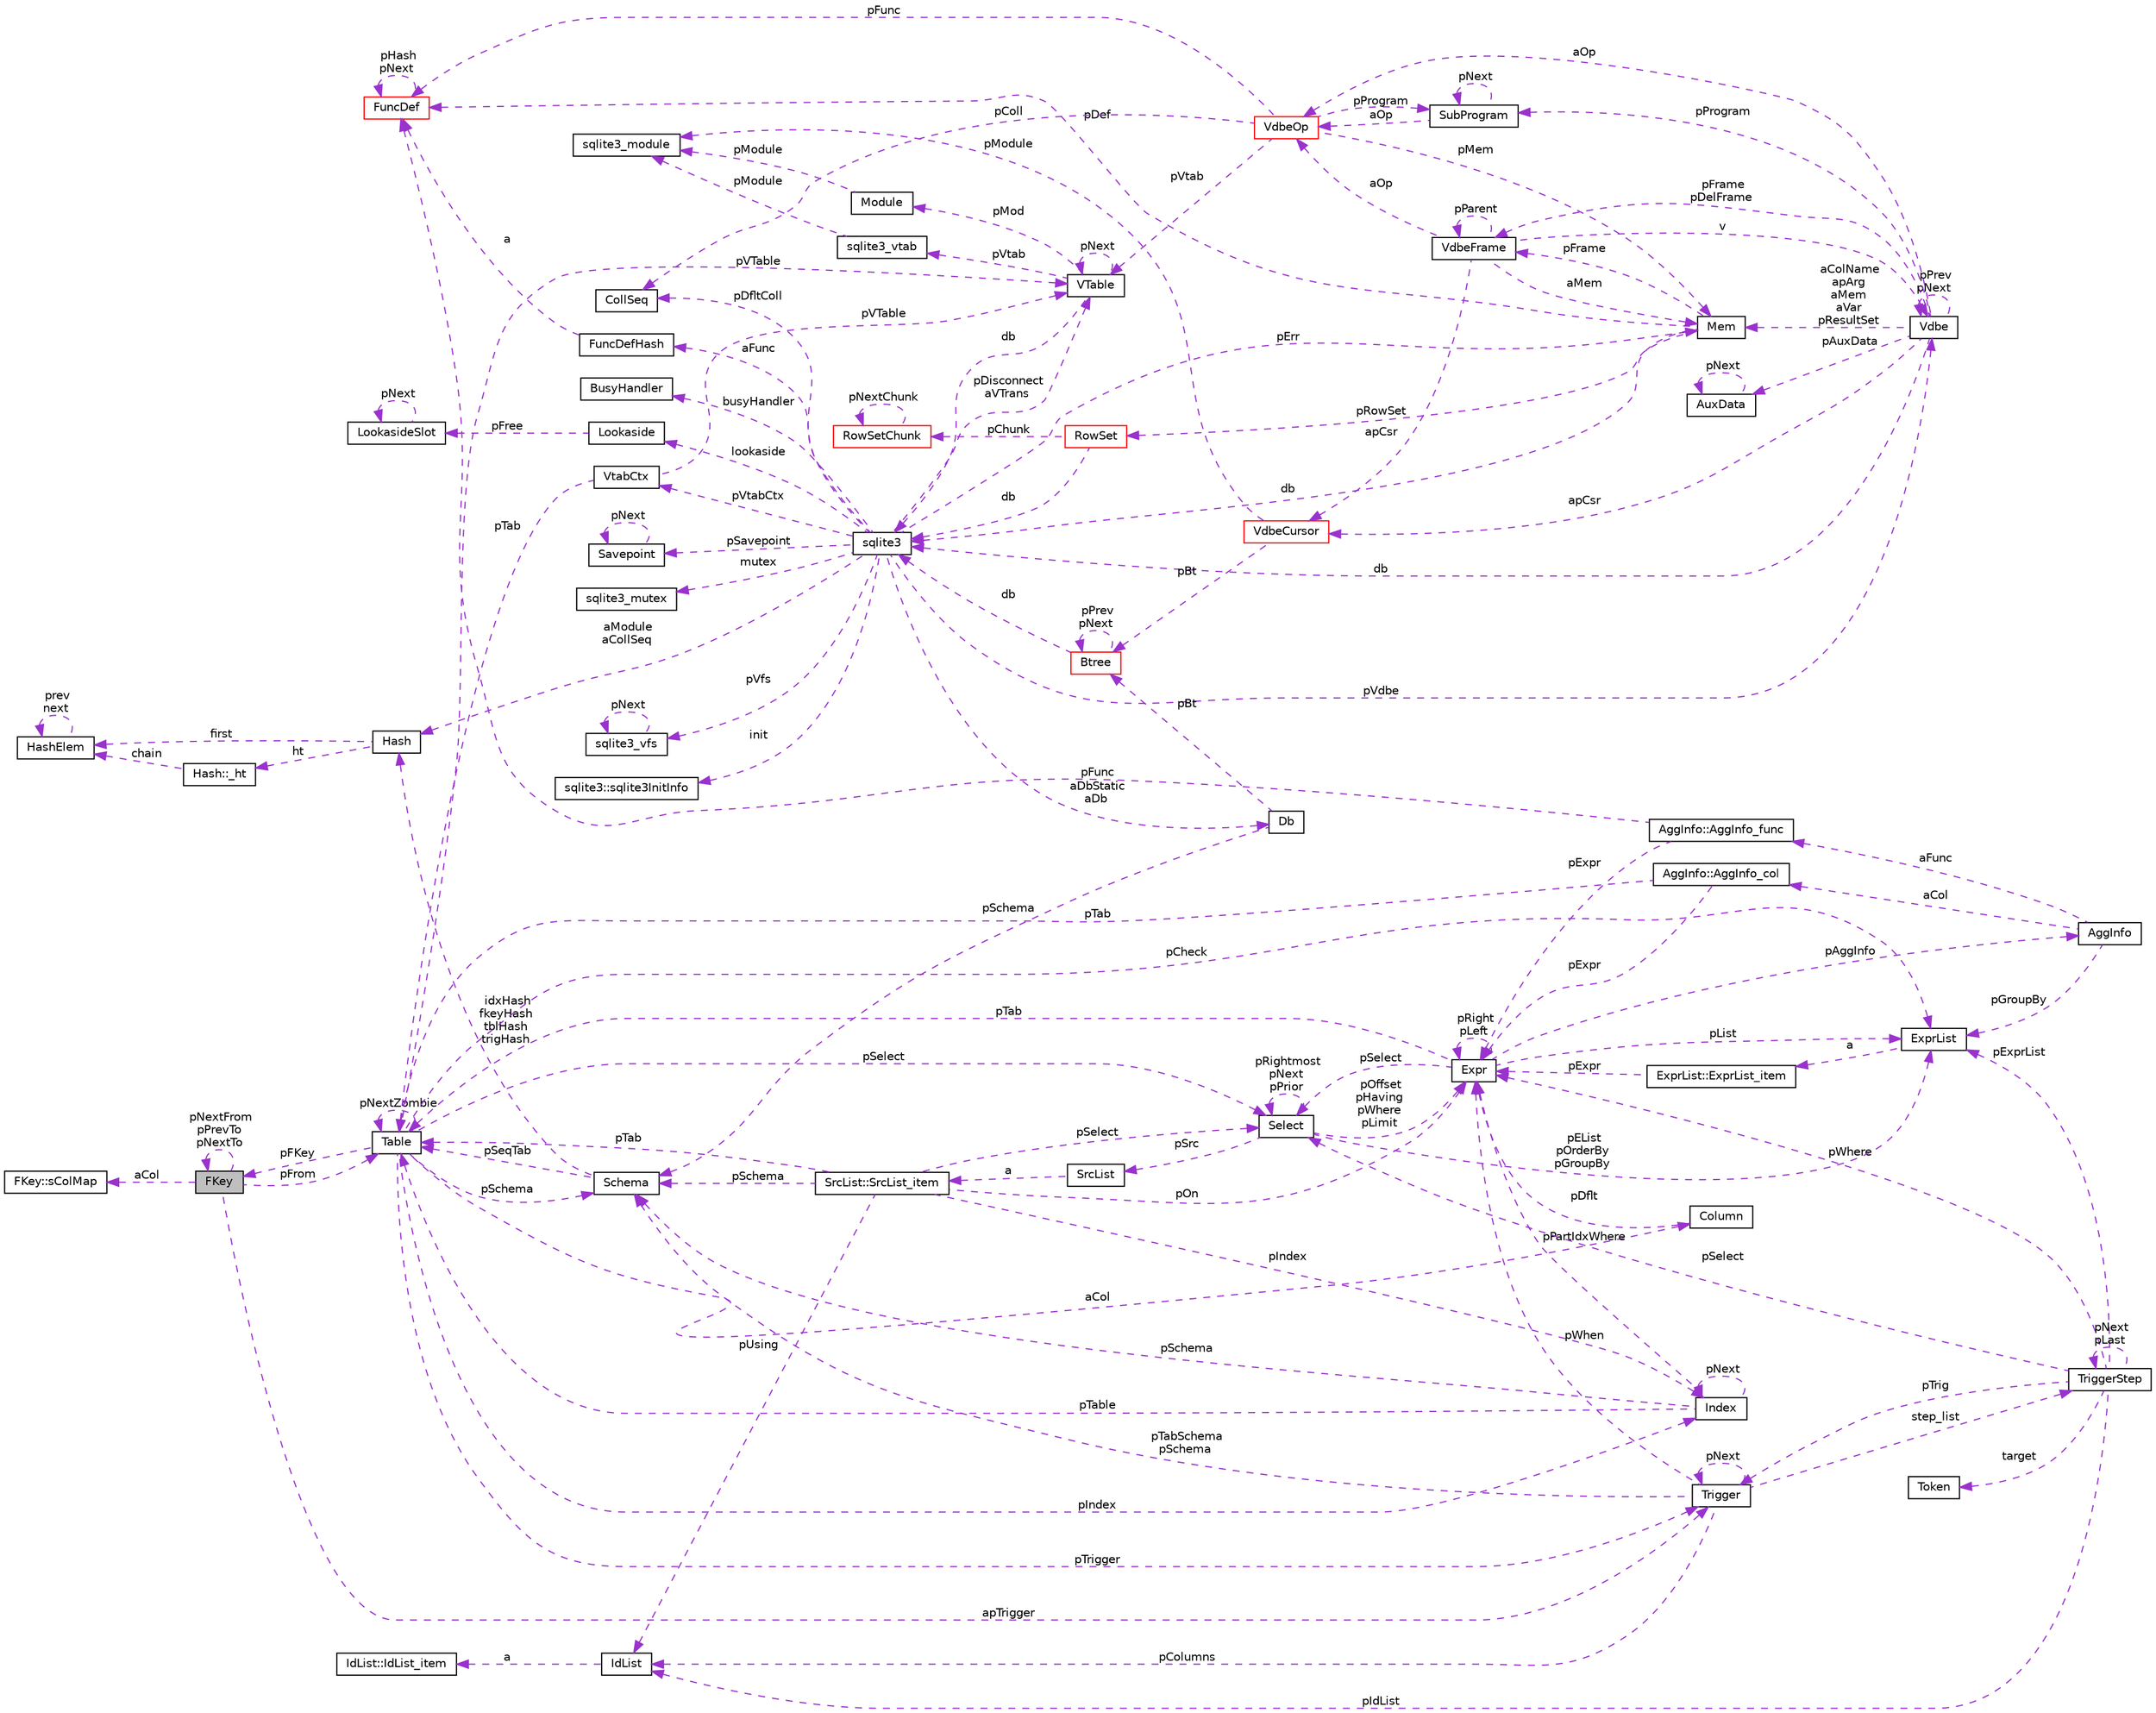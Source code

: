 digraph G
{
 // INTERACTIVE_SVG=YES
  edge [fontname="Helvetica",fontsize="10",labelfontname="Helvetica",labelfontsize="10"];
  node [fontname="Helvetica",fontsize="10",shape=record];
  rankdir="LR";
  Node1 [label="FKey",height=0.2,width=0.4,color="black", fillcolor="grey75", style="filled" fontcolor="black"];
  Node2 -> Node1 [dir="back",color="darkorchid3",fontsize="10",style="dashed",label=" aCol" ,fontname="Helvetica"];
  Node2 [label="FKey::sColMap",height=0.2,width=0.4,color="black", fillcolor="white", style="filled",URL="$d9/dce/struct_f_key_1_1s_col_map.html"];
  Node1 -> Node1 [dir="back",color="darkorchid3",fontsize="10",style="dashed",label=" pNextFrom\npPrevTo\npNextTo" ,fontname="Helvetica"];
  Node3 -> Node1 [dir="back",color="darkorchid3",fontsize="10",style="dashed",label=" pFrom" ,fontname="Helvetica"];
  Node3 [label="Table",height=0.2,width=0.4,color="black", fillcolor="white", style="filled",URL="$d5/d0d/struct_table.html"];
  Node4 -> Node3 [dir="back",color="darkorchid3",fontsize="10",style="dashed",label=" pSchema" ,fontname="Helvetica"];
  Node4 [label="Schema",height=0.2,width=0.4,color="black", fillcolor="white", style="filled",URL="$df/d15/struct_schema.html"];
  Node3 -> Node4 [dir="back",color="darkorchid3",fontsize="10",style="dashed",label=" pSeqTab" ,fontname="Helvetica"];
  Node5 -> Node4 [dir="back",color="darkorchid3",fontsize="10",style="dashed",label=" idxHash\nfkeyHash\ntblHash\ntrigHash" ,fontname="Helvetica"];
  Node5 [label="Hash",height=0.2,width=0.4,color="black", fillcolor="white", style="filled",URL="$d2/d7a/struct_hash.html"];
  Node6 -> Node5 [dir="back",color="darkorchid3",fontsize="10",style="dashed",label=" ht" ,fontname="Helvetica"];
  Node6 [label="Hash::_ht",height=0.2,width=0.4,color="black", fillcolor="white", style="filled",URL="$dd/d00/struct_hash_1_1__ht.html"];
  Node7 -> Node6 [dir="back",color="darkorchid3",fontsize="10",style="dashed",label=" chain" ,fontname="Helvetica"];
  Node7 [label="HashElem",height=0.2,width=0.4,color="black", fillcolor="white", style="filled",URL="$df/d01/struct_hash_elem.html"];
  Node7 -> Node7 [dir="back",color="darkorchid3",fontsize="10",style="dashed",label=" prev\nnext" ,fontname="Helvetica"];
  Node7 -> Node5 [dir="back",color="darkorchid3",fontsize="10",style="dashed",label=" first" ,fontname="Helvetica"];
  Node8 -> Node3 [dir="back",color="darkorchid3",fontsize="10",style="dashed",label=" aCol" ,fontname="Helvetica"];
  Node8 [label="Column",height=0.2,width=0.4,color="black", fillcolor="white", style="filled",URL="$d0/d14/struct_column.html"];
  Node9 -> Node8 [dir="back",color="darkorchid3",fontsize="10",style="dashed",label=" pDflt" ,fontname="Helvetica"];
  Node9 [label="Expr",height=0.2,width=0.4,color="black", fillcolor="white", style="filled",URL="$d1/dbc/struct_expr.html"];
  Node10 -> Node9 [dir="back",color="darkorchid3",fontsize="10",style="dashed",label=" pAggInfo" ,fontname="Helvetica"];
  Node10 [label="AggInfo",height=0.2,width=0.4,color="black", fillcolor="white", style="filled",URL="$d6/d85/struct_agg_info.html"];
  Node11 -> Node10 [dir="back",color="darkorchid3",fontsize="10",style="dashed",label=" aCol" ,fontname="Helvetica"];
  Node11 [label="AggInfo::AggInfo_col",height=0.2,width=0.4,color="black", fillcolor="white", style="filled",URL="$d8/dbd/struct_agg_info_1_1_agg_info__col.html"];
  Node9 -> Node11 [dir="back",color="darkorchid3",fontsize="10",style="dashed",label=" pExpr" ,fontname="Helvetica"];
  Node3 -> Node11 [dir="back",color="darkorchid3",fontsize="10",style="dashed",label=" pTab" ,fontname="Helvetica"];
  Node12 -> Node10 [dir="back",color="darkorchid3",fontsize="10",style="dashed",label=" aFunc" ,fontname="Helvetica"];
  Node12 [label="AggInfo::AggInfo_func",height=0.2,width=0.4,color="black", fillcolor="white", style="filled",URL="$de/d24/struct_agg_info_1_1_agg_info__func.html"];
  Node9 -> Node12 [dir="back",color="darkorchid3",fontsize="10",style="dashed",label=" pExpr" ,fontname="Helvetica"];
  Node13 -> Node12 [dir="back",color="darkorchid3",fontsize="10",style="dashed",label=" pFunc" ,fontname="Helvetica"];
  Node13 [label="FuncDef",height=0.2,width=0.4,color="red", fillcolor="white", style="filled",URL="$df/d38/struct_func_def.html"];
  Node13 -> Node13 [dir="back",color="darkorchid3",fontsize="10",style="dashed",label=" pHash\npNext" ,fontname="Helvetica"];
  Node14 -> Node10 [dir="back",color="darkorchid3",fontsize="10",style="dashed",label=" pGroupBy" ,fontname="Helvetica"];
  Node14 [label="ExprList",height=0.2,width=0.4,color="black", fillcolor="white", style="filled",URL="$de/d20/struct_expr_list.html"];
  Node15 -> Node14 [dir="back",color="darkorchid3",fontsize="10",style="dashed",label=" a" ,fontname="Helvetica"];
  Node15 [label="ExprList::ExprList_item",height=0.2,width=0.4,color="black", fillcolor="white", style="filled",URL="$d8/d73/struct_expr_list_1_1_expr_list__item.html"];
  Node9 -> Node15 [dir="back",color="darkorchid3",fontsize="10",style="dashed",label=" pExpr" ,fontname="Helvetica"];
  Node9 -> Node9 [dir="back",color="darkorchid3",fontsize="10",style="dashed",label=" pRight\npLeft" ,fontname="Helvetica"];
  Node3 -> Node9 [dir="back",color="darkorchid3",fontsize="10",style="dashed",label=" pTab" ,fontname="Helvetica"];
  Node16 -> Node9 [dir="back",color="darkorchid3",fontsize="10",style="dashed",label=" pSelect" ,fontname="Helvetica"];
  Node16 [label="Select",height=0.2,width=0.4,color="black", fillcolor="white", style="filled",URL="$d2/d1c/struct_select.html"];
  Node9 -> Node16 [dir="back",color="darkorchid3",fontsize="10",style="dashed",label=" pOffset\npHaving\npWhere\npLimit" ,fontname="Helvetica"];
  Node16 -> Node16 [dir="back",color="darkorchid3",fontsize="10",style="dashed",label=" pRightmost\npNext\npPrior" ,fontname="Helvetica"];
  Node17 -> Node16 [dir="back",color="darkorchid3",fontsize="10",style="dashed",label=" pSrc" ,fontname="Helvetica"];
  Node17 [label="SrcList",height=0.2,width=0.4,color="black", fillcolor="white", style="filled",URL="$dc/dc1/struct_src_list.html"];
  Node18 -> Node17 [dir="back",color="darkorchid3",fontsize="10",style="dashed",label=" a" ,fontname="Helvetica"];
  Node18 [label="SrcList::SrcList_item",height=0.2,width=0.4,color="black", fillcolor="white", style="filled",URL="$d4/dc2/struct_src_list_1_1_src_list__item.html"];
  Node4 -> Node18 [dir="back",color="darkorchid3",fontsize="10",style="dashed",label=" pSchema" ,fontname="Helvetica"];
  Node9 -> Node18 [dir="back",color="darkorchid3",fontsize="10",style="dashed",label=" pOn" ,fontname="Helvetica"];
  Node19 -> Node18 [dir="back",color="darkorchid3",fontsize="10",style="dashed",label=" pUsing" ,fontname="Helvetica"];
  Node19 [label="IdList",height=0.2,width=0.4,color="black", fillcolor="white", style="filled",URL="$d6/d05/struct_id_list.html"];
  Node20 -> Node19 [dir="back",color="darkorchid3",fontsize="10",style="dashed",label=" a" ,fontname="Helvetica"];
  Node20 [label="IdList::IdList_item",height=0.2,width=0.4,color="black", fillcolor="white", style="filled",URL="$d2/d66/struct_id_list_1_1_id_list__item.html"];
  Node3 -> Node18 [dir="back",color="darkorchid3",fontsize="10",style="dashed",label=" pTab" ,fontname="Helvetica"];
  Node16 -> Node18 [dir="back",color="darkorchid3",fontsize="10",style="dashed",label=" pSelect" ,fontname="Helvetica"];
  Node21 -> Node18 [dir="back",color="darkorchid3",fontsize="10",style="dashed",label=" pIndex" ,fontname="Helvetica"];
  Node21 [label="Index",height=0.2,width=0.4,color="black", fillcolor="white", style="filled",URL="$dc/d6f/struct_index.html"];
  Node4 -> Node21 [dir="back",color="darkorchid3",fontsize="10",style="dashed",label=" pSchema" ,fontname="Helvetica"];
  Node9 -> Node21 [dir="back",color="darkorchid3",fontsize="10",style="dashed",label=" pPartIdxWhere" ,fontname="Helvetica"];
  Node3 -> Node21 [dir="back",color="darkorchid3",fontsize="10",style="dashed",label=" pTable" ,fontname="Helvetica"];
  Node21 -> Node21 [dir="back",color="darkorchid3",fontsize="10",style="dashed",label=" pNext" ,fontname="Helvetica"];
  Node14 -> Node16 [dir="back",color="darkorchid3",fontsize="10",style="dashed",label=" pEList\npOrderBy\npGroupBy" ,fontname="Helvetica"];
  Node14 -> Node9 [dir="back",color="darkorchid3",fontsize="10",style="dashed",label=" pList" ,fontname="Helvetica"];
  Node1 -> Node3 [dir="back",color="darkorchid3",fontsize="10",style="dashed",label=" pFKey" ,fontname="Helvetica"];
  Node22 -> Node3 [dir="back",color="darkorchid3",fontsize="10",style="dashed",label=" pVTable" ,fontname="Helvetica"];
  Node22 [label="VTable",height=0.2,width=0.4,color="black", fillcolor="white", style="filled",URL="$db/d7e/struct_v_table.html"];
  Node23 -> Node22 [dir="back",color="darkorchid3",fontsize="10",style="dashed",label=" db" ,fontname="Helvetica"];
  Node23 [label="sqlite3",height=0.2,width=0.4,color="black", fillcolor="white", style="filled",URL="$d9/dcd/structsqlite3.html"];
  Node24 -> Node23 [dir="back",color="darkorchid3",fontsize="10",style="dashed",label=" pErr" ,fontname="Helvetica"];
  Node24 [label="Mem",height=0.2,width=0.4,color="black", fillcolor="white", style="filled",URL="$df/d48/struct_mem.html"];
  Node23 -> Node24 [dir="back",color="darkorchid3",fontsize="10",style="dashed",label=" db" ,fontname="Helvetica"];
  Node25 -> Node24 [dir="back",color="darkorchid3",fontsize="10",style="dashed",label=" pFrame" ,fontname="Helvetica"];
  Node25 [label="VdbeFrame",height=0.2,width=0.4,color="black", fillcolor="white", style="filled",URL="$de/d74/struct_vdbe_frame.html"];
  Node24 -> Node25 [dir="back",color="darkorchid3",fontsize="10",style="dashed",label=" aMem" ,fontname="Helvetica"];
  Node26 -> Node25 [dir="back",color="darkorchid3",fontsize="10",style="dashed",label=" v" ,fontname="Helvetica"];
  Node26 [label="Vdbe",height=0.2,width=0.4,color="black", fillcolor="white", style="filled",URL="$db/df8/struct_vdbe.html"];
  Node26 -> Node26 [dir="back",color="darkorchid3",fontsize="10",style="dashed",label=" pPrev\npNext" ,fontname="Helvetica"];
  Node24 -> Node26 [dir="back",color="darkorchid3",fontsize="10",style="dashed",label=" aColName\napArg\naMem\naVar\npResultSet" ,fontname="Helvetica"];
  Node23 -> Node26 [dir="back",color="darkorchid3",fontsize="10",style="dashed",label=" db" ,fontname="Helvetica"];
  Node25 -> Node26 [dir="back",color="darkorchid3",fontsize="10",style="dashed",label=" pFrame\npDelFrame" ,fontname="Helvetica"];
  Node27 -> Node26 [dir="back",color="darkorchid3",fontsize="10",style="dashed",label=" pAuxData" ,fontname="Helvetica"];
  Node27 [label="AuxData",height=0.2,width=0.4,color="black", fillcolor="white", style="filled",URL="$d5/d59/struct_aux_data.html"];
  Node27 -> Node27 [dir="back",color="darkorchid3",fontsize="10",style="dashed",label=" pNext" ,fontname="Helvetica"];
  Node28 -> Node26 [dir="back",color="darkorchid3",fontsize="10",style="dashed",label=" pProgram" ,fontname="Helvetica"];
  Node28 [label="SubProgram",height=0.2,width=0.4,color="black", fillcolor="white", style="filled",URL="$d4/d16/struct_sub_program.html"];
  Node28 -> Node28 [dir="back",color="darkorchid3",fontsize="10",style="dashed",label=" pNext" ,fontname="Helvetica"];
  Node29 -> Node28 [dir="back",color="darkorchid3",fontsize="10",style="dashed",label=" aOp" ,fontname="Helvetica"];
  Node29 [label="VdbeOp",height=0.2,width=0.4,color="red", fillcolor="white", style="filled",URL="$d2/dd9/struct_vdbe_op.html"];
  Node24 -> Node29 [dir="back",color="darkorchid3",fontsize="10",style="dashed",label=" pMem" ,fontname="Helvetica"];
  Node30 -> Node29 [dir="back",color="darkorchid3",fontsize="10",style="dashed",label=" pColl" ,fontname="Helvetica"];
  Node30 [label="CollSeq",height=0.2,width=0.4,color="black", fillcolor="white", style="filled",URL="$d0/d7d/struct_coll_seq.html"];
  Node22 -> Node29 [dir="back",color="darkorchid3",fontsize="10",style="dashed",label=" pVtab" ,fontname="Helvetica"];
  Node28 -> Node29 [dir="back",color="darkorchid3",fontsize="10",style="dashed",label=" pProgram" ,fontname="Helvetica"];
  Node13 -> Node29 [dir="back",color="darkorchid3",fontsize="10",style="dashed",label=" pFunc" ,fontname="Helvetica"];
  Node31 -> Node26 [dir="back",color="darkorchid3",fontsize="10",style="dashed",label=" apCsr" ,fontname="Helvetica"];
  Node31 [label="VdbeCursor",height=0.2,width=0.4,color="red", fillcolor="white", style="filled",URL="$d5/dd1/struct_vdbe_cursor.html"];
  Node32 -> Node31 [dir="back",color="darkorchid3",fontsize="10",style="dashed",label=" pModule" ,fontname="Helvetica"];
  Node32 [label="sqlite3_module",height=0.2,width=0.4,color="black", fillcolor="white", style="filled",URL="$dd/de4/structsqlite3__module.html"];
  Node33 -> Node31 [dir="back",color="darkorchid3",fontsize="10",style="dashed",label=" pBt" ,fontname="Helvetica"];
  Node33 [label="Btree",height=0.2,width=0.4,color="red", fillcolor="white", style="filled",URL="$d9/d90/struct_btree.html"];
  Node23 -> Node33 [dir="back",color="darkorchid3",fontsize="10",style="dashed",label=" db" ,fontname="Helvetica"];
  Node33 -> Node33 [dir="back",color="darkorchid3",fontsize="10",style="dashed",label=" pPrev\npNext" ,fontname="Helvetica"];
  Node29 -> Node26 [dir="back",color="darkorchid3",fontsize="10",style="dashed",label=" aOp" ,fontname="Helvetica"];
  Node25 -> Node25 [dir="back",color="darkorchid3",fontsize="10",style="dashed",label=" pParent" ,fontname="Helvetica"];
  Node31 -> Node25 [dir="back",color="darkorchid3",fontsize="10",style="dashed",label=" apCsr" ,fontname="Helvetica"];
  Node29 -> Node25 [dir="back",color="darkorchid3",fontsize="10",style="dashed",label=" aOp" ,fontname="Helvetica"];
  Node34 -> Node24 [dir="back",color="darkorchid3",fontsize="10",style="dashed",label=" pRowSet" ,fontname="Helvetica"];
  Node34 [label="RowSet",height=0.2,width=0.4,color="red", fillcolor="white", style="filled",URL="$d5/d67/struct_row_set.html"];
  Node23 -> Node34 [dir="back",color="darkorchid3",fontsize="10",style="dashed",label=" db" ,fontname="Helvetica"];
  Node35 -> Node34 [dir="back",color="darkorchid3",fontsize="10",style="dashed",label=" pChunk" ,fontname="Helvetica"];
  Node35 [label="RowSetChunk",height=0.2,width=0.4,color="red", fillcolor="white", style="filled",URL="$d0/dd7/struct_row_set_chunk.html"];
  Node35 -> Node35 [dir="back",color="darkorchid3",fontsize="10",style="dashed",label=" pNextChunk" ,fontname="Helvetica"];
  Node13 -> Node24 [dir="back",color="darkorchid3",fontsize="10",style="dashed",label=" pDef" ,fontname="Helvetica"];
  Node26 -> Node23 [dir="back",color="darkorchid3",fontsize="10",style="dashed",label=" pVdbe" ,fontname="Helvetica"];
  Node36 -> Node23 [dir="back",color="darkorchid3",fontsize="10",style="dashed",label=" pSavepoint" ,fontname="Helvetica"];
  Node36 [label="Savepoint",height=0.2,width=0.4,color="black", fillcolor="white", style="filled",URL="$db/dde/struct_savepoint.html"];
  Node36 -> Node36 [dir="back",color="darkorchid3",fontsize="10",style="dashed",label=" pNext" ,fontname="Helvetica"];
  Node37 -> Node23 [dir="back",color="darkorchid3",fontsize="10",style="dashed",label=" aFunc" ,fontname="Helvetica"];
  Node37 [label="FuncDefHash",height=0.2,width=0.4,color="black", fillcolor="white", style="filled",URL="$db/dfc/struct_func_def_hash.html"];
  Node13 -> Node37 [dir="back",color="darkorchid3",fontsize="10",style="dashed",label=" a" ,fontname="Helvetica"];
  Node38 -> Node23 [dir="back",color="darkorchid3",fontsize="10",style="dashed",label=" lookaside" ,fontname="Helvetica"];
  Node38 [label="Lookaside",height=0.2,width=0.4,color="black", fillcolor="white", style="filled",URL="$d4/d8a/struct_lookaside.html"];
  Node39 -> Node38 [dir="back",color="darkorchid3",fontsize="10",style="dashed",label=" pFree" ,fontname="Helvetica"];
  Node39 [label="LookasideSlot",height=0.2,width=0.4,color="black", fillcolor="white", style="filled",URL="$dd/d17/struct_lookaside_slot.html"];
  Node39 -> Node39 [dir="back",color="darkorchid3",fontsize="10",style="dashed",label=" pNext" ,fontname="Helvetica"];
  Node40 -> Node23 [dir="back",color="darkorchid3",fontsize="10",style="dashed",label=" mutex" ,fontname="Helvetica"];
  Node40 [label="sqlite3_mutex",height=0.2,width=0.4,color="black", fillcolor="white", style="filled",URL="$d5/d3c/structsqlite3__mutex.html"];
  Node41 -> Node23 [dir="back",color="darkorchid3",fontsize="10",style="dashed",label=" pVfs" ,fontname="Helvetica"];
  Node41 [label="sqlite3_vfs",height=0.2,width=0.4,color="black", fillcolor="white", style="filled",URL="$d3/d36/structsqlite3__vfs.html"];
  Node41 -> Node41 [dir="back",color="darkorchid3",fontsize="10",style="dashed",label=" pNext" ,fontname="Helvetica"];
  Node42 -> Node23 [dir="back",color="darkorchid3",fontsize="10",style="dashed",label=" init" ,fontname="Helvetica"];
  Node42 [label="sqlite3::sqlite3InitInfo",height=0.2,width=0.4,color="black", fillcolor="white", style="filled",URL="$d7/d84/structsqlite3_1_1sqlite3_init_info.html"];
  Node43 -> Node23 [dir="back",color="darkorchid3",fontsize="10",style="dashed",label=" busyHandler" ,fontname="Helvetica"];
  Node43 [label="BusyHandler",height=0.2,width=0.4,color="black", fillcolor="white", style="filled",URL="$d4/d89/struct_busy_handler.html"];
  Node44 -> Node23 [dir="back",color="darkorchid3",fontsize="10",style="dashed",label=" pVtabCtx" ,fontname="Helvetica"];
  Node44 [label="VtabCtx",height=0.2,width=0.4,color="black", fillcolor="white", style="filled",URL="$de/dae/struct_vtab_ctx.html"];
  Node22 -> Node44 [dir="back",color="darkorchid3",fontsize="10",style="dashed",label=" pVTable" ,fontname="Helvetica"];
  Node3 -> Node44 [dir="back",color="darkorchid3",fontsize="10",style="dashed",label=" pTab" ,fontname="Helvetica"];
  Node30 -> Node23 [dir="back",color="darkorchid3",fontsize="10",style="dashed",label=" pDfltColl" ,fontname="Helvetica"];
  Node22 -> Node23 [dir="back",color="darkorchid3",fontsize="10",style="dashed",label=" pDisconnect\naVTrans" ,fontname="Helvetica"];
  Node45 -> Node23 [dir="back",color="darkorchid3",fontsize="10",style="dashed",label=" aDbStatic\naDb" ,fontname="Helvetica"];
  Node45 [label="Db",height=0.2,width=0.4,color="black", fillcolor="white", style="filled",URL="$db/dd1/struct_db.html"];
  Node4 -> Node45 [dir="back",color="darkorchid3",fontsize="10",style="dashed",label=" pSchema" ,fontname="Helvetica"];
  Node33 -> Node45 [dir="back",color="darkorchid3",fontsize="10",style="dashed",label=" pBt" ,fontname="Helvetica"];
  Node5 -> Node23 [dir="back",color="darkorchid3",fontsize="10",style="dashed",label=" aModule\naCollSeq" ,fontname="Helvetica"];
  Node22 -> Node22 [dir="back",color="darkorchid3",fontsize="10",style="dashed",label=" pNext" ,fontname="Helvetica"];
  Node46 -> Node22 [dir="back",color="darkorchid3",fontsize="10",style="dashed",label=" pMod" ,fontname="Helvetica"];
  Node46 [label="Module",height=0.2,width=0.4,color="black", fillcolor="white", style="filled",URL="$d0/d3b/struct_module.html"];
  Node32 -> Node46 [dir="back",color="darkorchid3",fontsize="10",style="dashed",label=" pModule" ,fontname="Helvetica"];
  Node47 -> Node22 [dir="back",color="darkorchid3",fontsize="10",style="dashed",label=" pVtab" ,fontname="Helvetica"];
  Node47 [label="sqlite3_vtab",height=0.2,width=0.4,color="black", fillcolor="white", style="filled",URL="$d3/d12/structsqlite3__vtab.html"];
  Node32 -> Node47 [dir="back",color="darkorchid3",fontsize="10",style="dashed",label=" pModule" ,fontname="Helvetica"];
  Node3 -> Node3 [dir="back",color="darkorchid3",fontsize="10",style="dashed",label=" pNextZombie" ,fontname="Helvetica"];
  Node48 -> Node3 [dir="back",color="darkorchid3",fontsize="10",style="dashed",label=" pTrigger" ,fontname="Helvetica"];
  Node48 [label="Trigger",height=0.2,width=0.4,color="black", fillcolor="white", style="filled",URL="$d1/dd9/struct_trigger.html"];
  Node49 -> Node48 [dir="back",color="darkorchid3",fontsize="10",style="dashed",label=" step_list" ,fontname="Helvetica"];
  Node49 [label="TriggerStep",height=0.2,width=0.4,color="black", fillcolor="white", style="filled",URL="$d6/d6c/struct_trigger_step.html"];
  Node49 -> Node49 [dir="back",color="darkorchid3",fontsize="10",style="dashed",label=" pNext\npLast" ,fontname="Helvetica"];
  Node9 -> Node49 [dir="back",color="darkorchid3",fontsize="10",style="dashed",label=" pWhere" ,fontname="Helvetica"];
  Node50 -> Node49 [dir="back",color="darkorchid3",fontsize="10",style="dashed",label=" target" ,fontname="Helvetica"];
  Node50 [label="Token",height=0.2,width=0.4,color="black", fillcolor="white", style="filled",URL="$d9/d27/struct_token.html"];
  Node19 -> Node49 [dir="back",color="darkorchid3",fontsize="10",style="dashed",label=" pIdList" ,fontname="Helvetica"];
  Node16 -> Node49 [dir="back",color="darkorchid3",fontsize="10",style="dashed",label=" pSelect" ,fontname="Helvetica"];
  Node48 -> Node49 [dir="back",color="darkorchid3",fontsize="10",style="dashed",label=" pTrig" ,fontname="Helvetica"];
  Node14 -> Node49 [dir="back",color="darkorchid3",fontsize="10",style="dashed",label=" pExprList" ,fontname="Helvetica"];
  Node4 -> Node48 [dir="back",color="darkorchid3",fontsize="10",style="dashed",label=" pTabSchema\npSchema" ,fontname="Helvetica"];
  Node9 -> Node48 [dir="back",color="darkorchid3",fontsize="10",style="dashed",label=" pWhen" ,fontname="Helvetica"];
  Node19 -> Node48 [dir="back",color="darkorchid3",fontsize="10",style="dashed",label=" pColumns" ,fontname="Helvetica"];
  Node48 -> Node48 [dir="back",color="darkorchid3",fontsize="10",style="dashed",label=" pNext" ,fontname="Helvetica"];
  Node16 -> Node3 [dir="back",color="darkorchid3",fontsize="10",style="dashed",label=" pSelect" ,fontname="Helvetica"];
  Node14 -> Node3 [dir="back",color="darkorchid3",fontsize="10",style="dashed",label=" pCheck" ,fontname="Helvetica"];
  Node21 -> Node3 [dir="back",color="darkorchid3",fontsize="10",style="dashed",label=" pIndex" ,fontname="Helvetica"];
  Node48 -> Node1 [dir="back",color="darkorchid3",fontsize="10",style="dashed",label=" apTrigger" ,fontname="Helvetica"];
}
